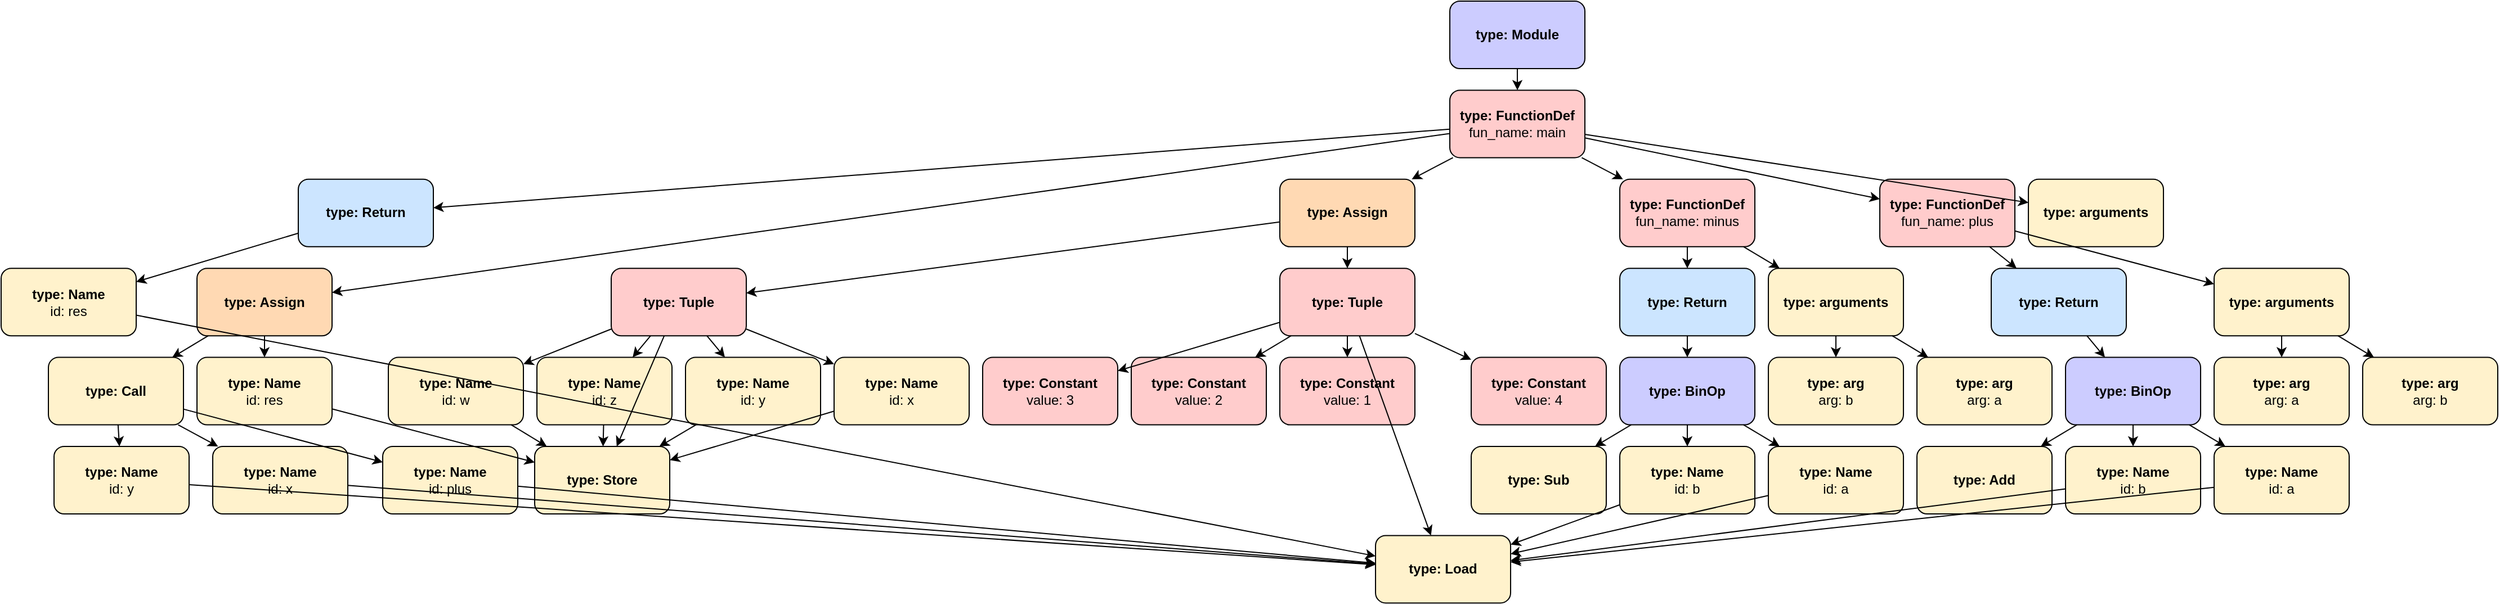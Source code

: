 <?xml version="1.0" ?>
<mxfile>
	<diagram id="RFndyrCF2-3MIdXtw8gX" name="Page-1">
		<mxGraphModel dx="422" dy="816" grid="1" gridSize="10" guides="1" tooltips="1" connect="1" arrows="1" fold="1" page="1" pageScale="1" pageWidth="850" pageHeight="1100" math="0" shadow="0">
			<root>
				<mxCell id="0"/>
				<mxCell id="1" parent="0"/>
				<mxCell id="4940006064" value="&lt;b&gt; type: Module&lt;/b&gt;" style="rounded=1;whiteSpace=wrap;html=1;fillColor=#CCCCFF;strokeColor=#000000;" parent="1" vertex="1">
					<mxGeometry x="1287.02" y="0.0" width="120" height="60" as="geometry"/>
				</mxCell>
				<mxCell id="4940006208" value="&lt;b&gt; type: FunctionDef&lt;/b&gt;&lt;br&gt;fun_name: main" style="rounded=1;whiteSpace=wrap;html=1;fillColor=#FFCCCC;strokeColor=#000000;" parent="1" vertex="1">
					<mxGeometry x="1287.02" y="79.2" width="120" height="60" as="geometry"/>
				</mxCell>
				<mxCell id="4940006256" value="&lt;b&gt; type: arguments&lt;/b&gt;" style="rounded=1;whiteSpace=wrap;html=1;fillColor=#FFF2CC;strokeColor=#000000;" parent="1" vertex="1">
					<mxGeometry x="1801.02" y="158.4" width="120" height="60" as="geometry"/>
				</mxCell>
				<mxCell id="4940016000" value="&lt;b&gt; type: FunctionDef&lt;/b&gt;&lt;br&gt;fun_name: plus" style="rounded=1;whiteSpace=wrap;html=1;fillColor=#FFCCCC;strokeColor=#000000;" parent="1" vertex="1">
					<mxGeometry x="1669.02" y="158.4" width="120" height="60" as="geometry"/>
				</mxCell>
				<mxCell id="4940019504" value="&lt;b&gt; type: arguments&lt;/b&gt;" style="rounded=1;whiteSpace=wrap;html=1;fillColor=#FFF2CC;strokeColor=#000000;" parent="1" vertex="1">
					<mxGeometry x="1966.02" y="237.6" width="120" height="60" as="geometry"/>
				</mxCell>
				<mxCell id="4940019456" value="&lt;b&gt; type: arg&lt;/b&gt;&lt;br&gt;arg: a" style="rounded=1;whiteSpace=wrap;html=1;fillColor=#FFF2CC;strokeColor=#000000;" parent="1" vertex="1">
					<mxGeometry x="1966.02" y="316.8" width="120" height="60" as="geometry"/>
				</mxCell>
				<mxCell id="4940019840" value="&lt;b&gt; type: arg&lt;/b&gt;&lt;br&gt;arg: b" style="rounded=1;whiteSpace=wrap;html=1;fillColor=#FFF2CC;strokeColor=#000000;" parent="1" vertex="1">
					<mxGeometry x="2098.019" y="316.8" width="120" height="60" as="geometry"/>
				</mxCell>
				<mxCell id="4951356704" value="&lt;b&gt; type: Return&lt;/b&gt;" style="rounded=1;whiteSpace=wrap;html=1;fillColor=#CCE5FF;strokeColor=#000000;" parent="1" vertex="1">
					<mxGeometry x="1768.02" y="237.6" width="120" height="60" as="geometry"/>
				</mxCell>
				<mxCell id="4951349600" value="&lt;b&gt; type: BinOp&lt;/b&gt;" style="rounded=1;whiteSpace=wrap;html=1;fillColor=#CCCCFF;strokeColor=#000000;" parent="1" vertex="1">
					<mxGeometry x="1834.02" y="316.8" width="120" height="60" as="geometry"/>
				</mxCell>
				<mxCell id="4951352048" value="&lt;b&gt; type: Name&lt;/b&gt;&lt;br&gt;id: a" style="rounded=1;whiteSpace=wrap;html=1;fillColor=#FFF2CC;strokeColor=#000000;" parent="1" vertex="1">
					<mxGeometry x="1966.02" y="396.0" width="120" height="60" as="geometry"/>
				</mxCell>
				<mxCell id="4307813232" value="&lt;b&gt; type: Load&lt;/b&gt;" style="rounded=1;whiteSpace=wrap;html=1;fillColor=#FFF2CC;strokeColor=#000000;" parent="1" vertex="1">
					<mxGeometry x="1221.02" y="475.2" width="120" height="60" as="geometry"/>
				</mxCell>
				<mxCell id="4307813808" value="&lt;b&gt; type: Add&lt;/b&gt;" style="rounded=1;whiteSpace=wrap;html=1;fillColor=#FFF2CC;strokeColor=#000000;" parent="1" vertex="1">
					<mxGeometry x="1702.02" y="396.0" width="120" height="60" as="geometry"/>
				</mxCell>
				<mxCell id="4951353728" value="&lt;b&gt; type: Name&lt;/b&gt;&lt;br&gt;id: b" style="rounded=1;whiteSpace=wrap;html=1;fillColor=#FFF2CC;strokeColor=#000000;" parent="1" vertex="1">
					<mxGeometry x="1834.02" y="396.0" width="120" height="60" as="geometry"/>
				</mxCell>
				<mxCell id="4951354112" value="&lt;b&gt; type: FunctionDef&lt;/b&gt;&lt;br&gt;fun_name: minus" style="rounded=1;whiteSpace=wrap;html=1;fillColor=#FFCCCC;strokeColor=#000000;" parent="1" vertex="1">
					<mxGeometry x="1438.02" y="158.4" width="120" height="60" as="geometry"/>
				</mxCell>
				<mxCell id="4951348880" value="&lt;b&gt; type: arguments&lt;/b&gt;" style="rounded=1;whiteSpace=wrap;html=1;fillColor=#FFF2CC;strokeColor=#000000;" parent="1" vertex="1">
					<mxGeometry x="1570.02" y="237.6" width="120" height="60" as="geometry"/>
				</mxCell>
				<mxCell id="4951344656" value="&lt;b&gt; type: arg&lt;/b&gt;&lt;br&gt;arg: a" style="rounded=1;whiteSpace=wrap;html=1;fillColor=#FFF2CC;strokeColor=#000000;" parent="1" vertex="1">
					<mxGeometry x="1702.02" y="316.8" width="120" height="60" as="geometry"/>
				</mxCell>
				<mxCell id="4951345184" value="&lt;b&gt; type: arg&lt;/b&gt;&lt;br&gt;arg: b" style="rounded=1;whiteSpace=wrap;html=1;fillColor=#FFF2CC;strokeColor=#000000;" parent="1" vertex="1">
					<mxGeometry x="1570.02" y="316.8" width="120" height="60" as="geometry"/>
				</mxCell>
				<mxCell id="4951352864" value="&lt;b&gt; type: Return&lt;/b&gt;" style="rounded=1;whiteSpace=wrap;html=1;fillColor=#CCE5FF;strokeColor=#000000;" parent="1" vertex="1">
					<mxGeometry x="1438.02" y="237.6" width="120" height="60" as="geometry"/>
				</mxCell>
				<mxCell id="4951344560" value="&lt;b&gt; type: BinOp&lt;/b&gt;" style="rounded=1;whiteSpace=wrap;html=1;fillColor=#CCCCFF;strokeColor=#000000;" parent="1" vertex="1">
					<mxGeometry x="1438.02" y="316.8" width="120" height="60" as="geometry"/>
				</mxCell>
				<mxCell id="4951354304" value="&lt;b&gt; type: Name&lt;/b&gt;&lt;br&gt;id: a" style="rounded=1;whiteSpace=wrap;html=1;fillColor=#FFF2CC;strokeColor=#000000;" parent="1" vertex="1">
					<mxGeometry x="1570.02" y="396.0" width="120" height="60" as="geometry"/>
				</mxCell>
				<mxCell id="4307813904" value="&lt;b&gt; type: Sub&lt;/b&gt;" style="rounded=1;whiteSpace=wrap;html=1;fillColor=#FFF2CC;strokeColor=#000000;" parent="1" vertex="1">
					<mxGeometry x="1306.02" y="396.0" width="120" height="60" as="geometry"/>
				</mxCell>
				<mxCell id="4951353584" value="&lt;b&gt; type: Name&lt;/b&gt;&lt;br&gt;id: b" style="rounded=1;whiteSpace=wrap;html=1;fillColor=#FFF2CC;strokeColor=#000000;" parent="1" vertex="1">
					<mxGeometry x="1438.02" y="396.0" width="120" height="60" as="geometry"/>
				</mxCell>
				<mxCell id="4951346480" value="&lt;b&gt; type: Assign&lt;/b&gt;" style="rounded=1;whiteSpace=wrap;html=1;fillColor=#FFD9B3;strokeColor=#000000;" parent="1" vertex="1">
					<mxGeometry x="1136.0" y="158.4" width="120" height="60" as="geometry"/>
				</mxCell>
				<mxCell id="4951345664" value="&lt;b&gt; type: Tuple&lt;/b&gt;" style="rounded=1;whiteSpace=wrap;html=1;fillColor=#FFCCCC;strokeColor=#000000;" parent="1" vertex="1">
					<mxGeometry x="542.0" y="237.6" width="120" height="60" as="geometry"/>
				</mxCell>
				<mxCell id="4951353632" value="&lt;b&gt; type: Name&lt;/b&gt;&lt;br&gt;id: x" style="rounded=1;whiteSpace=wrap;html=1;fillColor=#FFF2CC;strokeColor=#000000;" parent="1" vertex="1">
					<mxGeometry x="740.0" y="316.8" width="120" height="60" as="geometry"/>
				</mxCell>
				<mxCell id="4307813328" value="&lt;b&gt; type: Store&lt;/b&gt;" style="rounded=1;whiteSpace=wrap;html=1;fillColor=#FFF2CC;strokeColor=#000000;" parent="1" vertex="1">
					<mxGeometry x="474.0" y="396.0" width="120" height="60" as="geometry"/>
				</mxCell>
				<mxCell id="4951357952" value="&lt;b&gt; type: Name&lt;/b&gt;&lt;br&gt;id: y" style="rounded=1;whiteSpace=wrap;html=1;fillColor=#FFF2CC;strokeColor=#000000;" parent="1" vertex="1">
					<mxGeometry x="608.0" y="316.8" width="120" height="60" as="geometry"/>
				</mxCell>
				<mxCell id="4951346960" value="&lt;b&gt; type: Name&lt;/b&gt;&lt;br&gt;id: z" style="rounded=1;whiteSpace=wrap;html=1;fillColor=#FFF2CC;strokeColor=#000000;" parent="1" vertex="1">
					<mxGeometry x="476.0" y="316.8" width="120" height="60" as="geometry"/>
				</mxCell>
				<mxCell id="4951343456" value="&lt;b&gt; type: Name&lt;/b&gt;&lt;br&gt;id: w" style="rounded=1;whiteSpace=wrap;html=1;fillColor=#FFF2CC;strokeColor=#000000;" parent="1" vertex="1">
					<mxGeometry x="344.0" y="316.8" width="120" height="60" as="geometry"/>
				</mxCell>
				<mxCell id="4951354016" value="&lt;b&gt; type: Tuple&lt;/b&gt;" style="rounded=1;whiteSpace=wrap;html=1;fillColor=#FFCCCC;strokeColor=#000000;" parent="1" vertex="1">
					<mxGeometry x="1136.0" y="237.6" width="120" height="60" as="geometry"/>
				</mxCell>
				<mxCell id="4951350608" value="&lt;b&gt; type: Constant&lt;/b&gt;&lt;br&gt;value: 1" style="rounded=1;whiteSpace=wrap;html=1;fillColor=#FFCCCC;strokeColor=#000000;" parent="1" vertex="1">
					<mxGeometry x="1136.0" y="316.8" width="120" height="60" as="geometry"/>
				</mxCell>
				<mxCell id="4951347392" value="&lt;b&gt; type: Constant&lt;/b&gt;&lt;br&gt;value: 2" style="rounded=1;whiteSpace=wrap;html=1;fillColor=#FFCCCC;strokeColor=#000000;" parent="1" vertex="1">
					<mxGeometry x="1004.0" y="316.8" width="120" height="60" as="geometry"/>
				</mxCell>
				<mxCell id="4951355792" value="&lt;b&gt; type: Constant&lt;/b&gt;&lt;br&gt;value: 3" style="rounded=1;whiteSpace=wrap;html=1;fillColor=#FFCCCC;strokeColor=#000000;" parent="1" vertex="1">
					<mxGeometry x="872.0" y="316.8" width="120" height="60" as="geometry"/>
				</mxCell>
				<mxCell id="4951359104" value="&lt;b&gt; type: Constant&lt;/b&gt;&lt;br&gt;value: 4" style="rounded=1;whiteSpace=wrap;html=1;fillColor=#FFCCCC;strokeColor=#000000;" parent="1" vertex="1">
					<mxGeometry x="1306.02" y="316.8" width="120" height="60" as="geometry"/>
				</mxCell>
				<mxCell id="4951355456" value="&lt;b&gt; type: Assign&lt;/b&gt;" style="rounded=1;whiteSpace=wrap;html=1;fillColor=#FFD9B3;strokeColor=#000000;" parent="1" vertex="1">
					<mxGeometry x="174.0" y="237.6" width="120" height="60" as="geometry"/>
				</mxCell>
				<mxCell id="4951344512" value="&lt;b&gt; type: Name&lt;/b&gt;&lt;br&gt;id: res" style="rounded=1;whiteSpace=wrap;html=1;fillColor=#FFF2CC;strokeColor=#000000;" parent="1" vertex="1">
					<mxGeometry x="174.0" y="316.8" width="120" height="60" as="geometry"/>
				</mxCell>
				<mxCell id="4951350848" value="&lt;b&gt; type: Call&lt;/b&gt;" style="rounded=1;whiteSpace=wrap;html=1;fillColor=#FFF2CC;strokeColor=#000000;" parent="1" vertex="1">
					<mxGeometry x="42.0" y="316.8" width="120" height="60" as="geometry"/>
				</mxCell>
				<mxCell id="4951344416" value="&lt;b&gt; type: Name&lt;/b&gt;&lt;br&gt;id: plus" style="rounded=1;whiteSpace=wrap;html=1;fillColor=#FFF2CC;strokeColor=#000000;" parent="1" vertex="1">
					<mxGeometry x="339.0" y="396.0" width="120" height="60" as="geometry"/>
				</mxCell>
				<mxCell id="4951348256" value="&lt;b&gt; type: Name&lt;/b&gt;&lt;br&gt;id: x" style="rounded=1;whiteSpace=wrap;html=1;fillColor=#FFF2CC;strokeColor=#000000;" parent="1" vertex="1">
					<mxGeometry x="188.0" y="396.0" width="120" height="60" as="geometry"/>
				</mxCell>
				<mxCell id="4951348544" value="&lt;b&gt; type: Name&lt;/b&gt;&lt;br&gt;id: y" style="rounded=1;whiteSpace=wrap;html=1;fillColor=#FFF2CC;strokeColor=#000000;" parent="1" vertex="1">
					<mxGeometry x="47.0" y="396.0" width="120" height="60" as="geometry"/>
				</mxCell>
				<mxCell id="4951343744" value="&lt;b&gt; type: Return&lt;/b&gt;" style="rounded=1;whiteSpace=wrap;html=1;fillColor=#CCE5FF;strokeColor=#000000;" parent="1" vertex="1">
					<mxGeometry x="264.0" y="158.4" width="120" height="60" as="geometry"/>
				</mxCell>
				<mxCell id="4951348064" value="&lt;b&gt; type: Name&lt;/b&gt;&lt;br&gt;id: res" style="rounded=1;whiteSpace=wrap;html=1;fillColor=#FFF2CC;strokeColor=#000000;" parent="1" vertex="1">
					<mxGeometry x="0.0" y="237.6" width="120" height="60" as="geometry"/>
				</mxCell>
				<mxCell id="4940006064_4940006208" value="" style="endArrow=classic;html=1;" parent="1" source="4940006064" target="4940006208" edge="1">
					<mxGeometry width="50" height="50" relative="1" as="geometry">
						<mxPoint x="400" y="440" as="sourcePoint"/>
						<mxPoint x="450" y="390" as="targetPoint"/>
					</mxGeometry>
				</mxCell>
				<mxCell id="4940006208_4940006256" value="" style="endArrow=classic;html=1;" parent="1" source="4940006208" target="4940006256" edge="1">
					<mxGeometry width="50" height="50" relative="1" as="geometry">
						<mxPoint x="400" y="440" as="sourcePoint"/>
						<mxPoint x="450" y="390" as="targetPoint"/>
					</mxGeometry>
				</mxCell>
				<mxCell id="4940006208_4940016000" value="" style="endArrow=classic;html=1;" parent="1" source="4940006208" target="4940016000" edge="1">
					<mxGeometry width="50" height="50" relative="1" as="geometry">
						<mxPoint x="400" y="440" as="sourcePoint"/>
						<mxPoint x="450" y="390" as="targetPoint"/>
					</mxGeometry>
				</mxCell>
				<mxCell id="4940006208_4951354112" value="" style="endArrow=classic;html=1;" parent="1" source="4940006208" target="4951354112" edge="1">
					<mxGeometry width="50" height="50" relative="1" as="geometry">
						<mxPoint x="400" y="440" as="sourcePoint"/>
						<mxPoint x="450" y="390" as="targetPoint"/>
					</mxGeometry>
				</mxCell>
				<mxCell id="4940006208_4951346480" value="" style="endArrow=classic;html=1;" parent="1" source="4940006208" target="4951346480" edge="1">
					<mxGeometry width="50" height="50" relative="1" as="geometry">
						<mxPoint x="400" y="440" as="sourcePoint"/>
						<mxPoint x="450" y="390" as="targetPoint"/>
					</mxGeometry>
				</mxCell>
				<mxCell id="4940006208_4951355456" value="" style="endArrow=classic;html=1;" parent="1" source="4940006208" target="4951355456" edge="1">
					<mxGeometry width="50" height="50" relative="1" as="geometry">
						<mxPoint x="400" y="440" as="sourcePoint"/>
						<mxPoint x="450" y="390" as="targetPoint"/>
					</mxGeometry>
				</mxCell>
				<mxCell id="4940006208_4951343744" value="" style="endArrow=classic;html=1;" parent="1" source="4940006208" target="4951343744" edge="1">
					<mxGeometry width="50" height="50" relative="1" as="geometry">
						<mxPoint x="400" y="440" as="sourcePoint"/>
						<mxPoint x="450" y="390" as="targetPoint"/>
					</mxGeometry>
				</mxCell>
				<mxCell id="4940016000_4940019504" value="" style="endArrow=classic;html=1;" parent="1" source="4940016000" target="4940019504" edge="1">
					<mxGeometry width="50" height="50" relative="1" as="geometry">
						<mxPoint x="400" y="440" as="sourcePoint"/>
						<mxPoint x="450" y="390" as="targetPoint"/>
					</mxGeometry>
				</mxCell>
				<mxCell id="4940016000_4951356704" value="" style="endArrow=classic;html=1;" parent="1" source="4940016000" target="4951356704" edge="1">
					<mxGeometry width="50" height="50" relative="1" as="geometry">
						<mxPoint x="400" y="440" as="sourcePoint"/>
						<mxPoint x="450" y="390" as="targetPoint"/>
					</mxGeometry>
				</mxCell>
				<mxCell id="4940019504_4940019456" value="" style="endArrow=classic;html=1;" parent="1" source="4940019504" target="4940019456" edge="1">
					<mxGeometry width="50" height="50" relative="1" as="geometry">
						<mxPoint x="400" y="440" as="sourcePoint"/>
						<mxPoint x="450" y="390" as="targetPoint"/>
					</mxGeometry>
				</mxCell>
				<mxCell id="4940019504_4940019840" value="" style="endArrow=classic;html=1;" parent="1" source="4940019504" target="4940019840" edge="1">
					<mxGeometry width="50" height="50" relative="1" as="geometry">
						<mxPoint x="400" y="440" as="sourcePoint"/>
						<mxPoint x="450" y="390" as="targetPoint"/>
					</mxGeometry>
				</mxCell>
				<mxCell id="4951356704_4951349600" value="" style="endArrow=classic;html=1;" parent="1" source="4951356704" target="4951349600" edge="1">
					<mxGeometry width="50" height="50" relative="1" as="geometry">
						<mxPoint x="400" y="440" as="sourcePoint"/>
						<mxPoint x="450" y="390" as="targetPoint"/>
					</mxGeometry>
				</mxCell>
				<mxCell id="4951349600_4951352048" value="" style="endArrow=classic;html=1;" parent="1" source="4951349600" target="4951352048" edge="1">
					<mxGeometry width="50" height="50" relative="1" as="geometry">
						<mxPoint x="400" y="440" as="sourcePoint"/>
						<mxPoint x="450" y="390" as="targetPoint"/>
					</mxGeometry>
				</mxCell>
				<mxCell id="4951349600_4307813808" value="" style="endArrow=classic;html=1;" parent="1" source="4951349600" target="4307813808" edge="1">
					<mxGeometry width="50" height="50" relative="1" as="geometry">
						<mxPoint x="400" y="440" as="sourcePoint"/>
						<mxPoint x="450" y="390" as="targetPoint"/>
					</mxGeometry>
				</mxCell>
				<mxCell id="4951349600_4951353728" value="" style="endArrow=classic;html=1;" parent="1" source="4951349600" target="4951353728" edge="1">
					<mxGeometry width="50" height="50" relative="1" as="geometry">
						<mxPoint x="400" y="440" as="sourcePoint"/>
						<mxPoint x="450" y="390" as="targetPoint"/>
					</mxGeometry>
				</mxCell>
				<mxCell id="4951352048_4307813232" value="" style="endArrow=classic;html=1;" parent="1" source="4951352048" target="4307813232" edge="1">
					<mxGeometry width="50" height="50" relative="1" as="geometry">
						<mxPoint x="400" y="440" as="sourcePoint"/>
						<mxPoint x="450" y="390" as="targetPoint"/>
					</mxGeometry>
				</mxCell>
				<mxCell id="4951353728_4307813232" value="" style="endArrow=classic;html=1;" parent="1" source="4951353728" target="4307813232" edge="1">
					<mxGeometry width="50" height="50" relative="1" as="geometry">
						<mxPoint x="400" y="440" as="sourcePoint"/>
						<mxPoint x="450" y="390" as="targetPoint"/>
					</mxGeometry>
				</mxCell>
				<mxCell id="4951354112_4951348880" value="" style="endArrow=classic;html=1;" parent="1" source="4951354112" target="4951348880" edge="1">
					<mxGeometry width="50" height="50" relative="1" as="geometry">
						<mxPoint x="400" y="440" as="sourcePoint"/>
						<mxPoint x="450" y="390" as="targetPoint"/>
					</mxGeometry>
				</mxCell>
				<mxCell id="4951354112_4951352864" value="" style="endArrow=classic;html=1;" parent="1" source="4951354112" target="4951352864" edge="1">
					<mxGeometry width="50" height="50" relative="1" as="geometry">
						<mxPoint x="400" y="440" as="sourcePoint"/>
						<mxPoint x="450" y="390" as="targetPoint"/>
					</mxGeometry>
				</mxCell>
				<mxCell id="4951348880_4951344656" value="" style="endArrow=classic;html=1;" parent="1" source="4951348880" target="4951344656" edge="1">
					<mxGeometry width="50" height="50" relative="1" as="geometry">
						<mxPoint x="400" y="440" as="sourcePoint"/>
						<mxPoint x="450" y="390" as="targetPoint"/>
					</mxGeometry>
				</mxCell>
				<mxCell id="4951348880_4951345184" value="" style="endArrow=classic;html=1;" parent="1" source="4951348880" target="4951345184" edge="1">
					<mxGeometry width="50" height="50" relative="1" as="geometry">
						<mxPoint x="400" y="440" as="sourcePoint"/>
						<mxPoint x="450" y="390" as="targetPoint"/>
					</mxGeometry>
				</mxCell>
				<mxCell id="4951352864_4951344560" value="" style="endArrow=classic;html=1;" parent="1" source="4951352864" target="4951344560" edge="1">
					<mxGeometry width="50" height="50" relative="1" as="geometry">
						<mxPoint x="400" y="440" as="sourcePoint"/>
						<mxPoint x="450" y="390" as="targetPoint"/>
					</mxGeometry>
				</mxCell>
				<mxCell id="4951344560_4951354304" value="" style="endArrow=classic;html=1;" parent="1" source="4951344560" target="4951354304" edge="1">
					<mxGeometry width="50" height="50" relative="1" as="geometry">
						<mxPoint x="400" y="440" as="sourcePoint"/>
						<mxPoint x="450" y="390" as="targetPoint"/>
					</mxGeometry>
				</mxCell>
				<mxCell id="4951344560_4307813904" value="" style="endArrow=classic;html=1;" parent="1" source="4951344560" target="4307813904" edge="1">
					<mxGeometry width="50" height="50" relative="1" as="geometry">
						<mxPoint x="400" y="440" as="sourcePoint"/>
						<mxPoint x="450" y="390" as="targetPoint"/>
					</mxGeometry>
				</mxCell>
				<mxCell id="4951344560_4951353584" value="" style="endArrow=classic;html=1;" parent="1" source="4951344560" target="4951353584" edge="1">
					<mxGeometry width="50" height="50" relative="1" as="geometry">
						<mxPoint x="400" y="440" as="sourcePoint"/>
						<mxPoint x="450" y="390" as="targetPoint"/>
					</mxGeometry>
				</mxCell>
				<mxCell id="4951354304_4307813232" value="" style="endArrow=classic;html=1;" parent="1" source="4951354304" target="4307813232" edge="1">
					<mxGeometry width="50" height="50" relative="1" as="geometry">
						<mxPoint x="400" y="440" as="sourcePoint"/>
						<mxPoint x="450" y="390" as="targetPoint"/>
					</mxGeometry>
				</mxCell>
				<mxCell id="4951353584_4307813232" value="" style="endArrow=classic;html=1;" parent="1" source="4951353584" target="4307813232" edge="1">
					<mxGeometry width="50" height="50" relative="1" as="geometry">
						<mxPoint x="400" y="440" as="sourcePoint"/>
						<mxPoint x="450" y="390" as="targetPoint"/>
					</mxGeometry>
				</mxCell>
				<mxCell id="4951346480_4951345664" value="" style="endArrow=classic;html=1;" parent="1" source="4951346480" target="4951345664" edge="1">
					<mxGeometry width="50" height="50" relative="1" as="geometry">
						<mxPoint x="400" y="440" as="sourcePoint"/>
						<mxPoint x="450" y="390" as="targetPoint"/>
					</mxGeometry>
				</mxCell>
				<mxCell id="4951346480_4951354016" value="" style="endArrow=classic;html=1;" parent="1" source="4951346480" target="4951354016" edge="1">
					<mxGeometry width="50" height="50" relative="1" as="geometry">
						<mxPoint x="400" y="440" as="sourcePoint"/>
						<mxPoint x="450" y="390" as="targetPoint"/>
					</mxGeometry>
				</mxCell>
				<mxCell id="4951345664_4951353632" value="" style="endArrow=classic;html=1;" parent="1" source="4951345664" target="4951353632" edge="1">
					<mxGeometry width="50" height="50" relative="1" as="geometry">
						<mxPoint x="400" y="440" as="sourcePoint"/>
						<mxPoint x="450" y="390" as="targetPoint"/>
					</mxGeometry>
				</mxCell>
				<mxCell id="4951345664_4951357952" value="" style="endArrow=classic;html=1;" parent="1" source="4951345664" target="4951357952" edge="1">
					<mxGeometry width="50" height="50" relative="1" as="geometry">
						<mxPoint x="400" y="440" as="sourcePoint"/>
						<mxPoint x="450" y="390" as="targetPoint"/>
					</mxGeometry>
				</mxCell>
				<mxCell id="4951345664_4951346960" value="" style="endArrow=classic;html=1;" parent="1" source="4951345664" target="4951346960" edge="1">
					<mxGeometry width="50" height="50" relative="1" as="geometry">
						<mxPoint x="400" y="440" as="sourcePoint"/>
						<mxPoint x="450" y="390" as="targetPoint"/>
					</mxGeometry>
				</mxCell>
				<mxCell id="4951345664_4951343456" value="" style="endArrow=classic;html=1;" parent="1" source="4951345664" target="4951343456" edge="1">
					<mxGeometry width="50" height="50" relative="1" as="geometry">
						<mxPoint x="400" y="440" as="sourcePoint"/>
						<mxPoint x="450" y="390" as="targetPoint"/>
					</mxGeometry>
				</mxCell>
				<mxCell id="4951345664_4307813328" value="" style="endArrow=classic;html=1;" parent="1" source="4951345664" target="4307813328" edge="1">
					<mxGeometry width="50" height="50" relative="1" as="geometry">
						<mxPoint x="400" y="440" as="sourcePoint"/>
						<mxPoint x="450" y="390" as="targetPoint"/>
					</mxGeometry>
				</mxCell>
				<mxCell id="4951353632_4307813328" value="" style="endArrow=classic;html=1;" parent="1" source="4951353632" target="4307813328" edge="1">
					<mxGeometry width="50" height="50" relative="1" as="geometry">
						<mxPoint x="400" y="440" as="sourcePoint"/>
						<mxPoint x="450" y="390" as="targetPoint"/>
					</mxGeometry>
				</mxCell>
				<mxCell id="4951357952_4307813328" value="" style="endArrow=classic;html=1;" parent="1" source="4951357952" target="4307813328" edge="1">
					<mxGeometry width="50" height="50" relative="1" as="geometry">
						<mxPoint x="400" y="440" as="sourcePoint"/>
						<mxPoint x="450" y="390" as="targetPoint"/>
					</mxGeometry>
				</mxCell>
				<mxCell id="4951346960_4307813328" value="" style="endArrow=classic;html=1;" parent="1" source="4951346960" target="4307813328" edge="1">
					<mxGeometry width="50" height="50" relative="1" as="geometry">
						<mxPoint x="400" y="440" as="sourcePoint"/>
						<mxPoint x="450" y="390" as="targetPoint"/>
					</mxGeometry>
				</mxCell>
				<mxCell id="4951343456_4307813328" value="" style="endArrow=classic;html=1;" parent="1" source="4951343456" target="4307813328" edge="1">
					<mxGeometry width="50" height="50" relative="1" as="geometry">
						<mxPoint x="400" y="440" as="sourcePoint"/>
						<mxPoint x="450" y="390" as="targetPoint"/>
					</mxGeometry>
				</mxCell>
				<mxCell id="4951354016_4951350608" value="" style="endArrow=classic;html=1;" parent="1" source="4951354016" target="4951350608" edge="1">
					<mxGeometry width="50" height="50" relative="1" as="geometry">
						<mxPoint x="400" y="440" as="sourcePoint"/>
						<mxPoint x="450" y="390" as="targetPoint"/>
					</mxGeometry>
				</mxCell>
				<mxCell id="4951354016_4951347392" value="" style="endArrow=classic;html=1;" parent="1" source="4951354016" target="4951347392" edge="1">
					<mxGeometry width="50" height="50" relative="1" as="geometry">
						<mxPoint x="400" y="440" as="sourcePoint"/>
						<mxPoint x="450" y="390" as="targetPoint"/>
					</mxGeometry>
				</mxCell>
				<mxCell id="4951354016_4951355792" value="" style="endArrow=classic;html=1;" parent="1" source="4951354016" target="4951355792" edge="1">
					<mxGeometry width="50" height="50" relative="1" as="geometry">
						<mxPoint x="400" y="440" as="sourcePoint"/>
						<mxPoint x="450" y="390" as="targetPoint"/>
					</mxGeometry>
				</mxCell>
				<mxCell id="4951354016_4951359104" value="" style="endArrow=classic;html=1;" parent="1" source="4951354016" target="4951359104" edge="1">
					<mxGeometry width="50" height="50" relative="1" as="geometry">
						<mxPoint x="400" y="440" as="sourcePoint"/>
						<mxPoint x="450" y="390" as="targetPoint"/>
					</mxGeometry>
				</mxCell>
				<mxCell id="4951354016_4307813232" value="" style="endArrow=classic;html=1;" parent="1" source="4951354016" target="4307813232" edge="1">
					<mxGeometry width="50" height="50" relative="1" as="geometry">
						<mxPoint x="400" y="440" as="sourcePoint"/>
						<mxPoint x="450" y="390" as="targetPoint"/>
					</mxGeometry>
				</mxCell>
				<mxCell id="4951355456_4951344512" value="" style="endArrow=classic;html=1;" parent="1" source="4951355456" target="4951344512" edge="1">
					<mxGeometry width="50" height="50" relative="1" as="geometry">
						<mxPoint x="400" y="440" as="sourcePoint"/>
						<mxPoint x="450" y="390" as="targetPoint"/>
					</mxGeometry>
				</mxCell>
				<mxCell id="4951355456_4951350848" value="" style="endArrow=classic;html=1;" parent="1" source="4951355456" target="4951350848" edge="1">
					<mxGeometry width="50" height="50" relative="1" as="geometry">
						<mxPoint x="400" y="440" as="sourcePoint"/>
						<mxPoint x="450" y="390" as="targetPoint"/>
					</mxGeometry>
				</mxCell>
				<mxCell id="4951344512_4307813328" value="" style="endArrow=classic;html=1;" parent="1" source="4951344512" target="4307813328" edge="1">
					<mxGeometry width="50" height="50" relative="1" as="geometry">
						<mxPoint x="400" y="440" as="sourcePoint"/>
						<mxPoint x="450" y="390" as="targetPoint"/>
					</mxGeometry>
				</mxCell>
				<mxCell id="4951350848_4951344416" value="" style="endArrow=classic;html=1;" parent="1" source="4951350848" target="4951344416" edge="1">
					<mxGeometry width="50" height="50" relative="1" as="geometry">
						<mxPoint x="400" y="440" as="sourcePoint"/>
						<mxPoint x="450" y="390" as="targetPoint"/>
					</mxGeometry>
				</mxCell>
				<mxCell id="4951350848_4951348256" value="" style="endArrow=classic;html=1;" parent="1" source="4951350848" target="4951348256" edge="1">
					<mxGeometry width="50" height="50" relative="1" as="geometry">
						<mxPoint x="400" y="440" as="sourcePoint"/>
						<mxPoint x="450" y="390" as="targetPoint"/>
					</mxGeometry>
				</mxCell>
				<mxCell id="4951350848_4951348544" value="" style="endArrow=classic;html=1;" parent="1" source="4951350848" target="4951348544" edge="1">
					<mxGeometry width="50" height="50" relative="1" as="geometry">
						<mxPoint x="400" y="440" as="sourcePoint"/>
						<mxPoint x="450" y="390" as="targetPoint"/>
					</mxGeometry>
				</mxCell>
				<mxCell id="4951344416_4307813232" value="" style="endArrow=classic;html=1;" parent="1" source="4951344416" target="4307813232" edge="1">
					<mxGeometry width="50" height="50" relative="1" as="geometry">
						<mxPoint x="400" y="440" as="sourcePoint"/>
						<mxPoint x="450" y="390" as="targetPoint"/>
					</mxGeometry>
				</mxCell>
				<mxCell id="4951348256_4307813232" value="" style="endArrow=classic;html=1;" parent="1" source="4951348256" target="4307813232" edge="1">
					<mxGeometry width="50" height="50" relative="1" as="geometry">
						<mxPoint x="400" y="440" as="sourcePoint"/>
						<mxPoint x="450" y="390" as="targetPoint"/>
					</mxGeometry>
				</mxCell>
				<mxCell id="4951348544_4307813232" value="" style="endArrow=classic;html=1;" parent="1" source="4951348544" target="4307813232" edge="1">
					<mxGeometry width="50" height="50" relative="1" as="geometry">
						<mxPoint x="400" y="440" as="sourcePoint"/>
						<mxPoint x="450" y="390" as="targetPoint"/>
					</mxGeometry>
				</mxCell>
				<mxCell id="4951343744_4951348064" value="" style="endArrow=classic;html=1;" parent="1" source="4951343744" target="4951348064" edge="1">
					<mxGeometry width="50" height="50" relative="1" as="geometry">
						<mxPoint x="400" y="440" as="sourcePoint"/>
						<mxPoint x="450" y="390" as="targetPoint"/>
					</mxGeometry>
				</mxCell>
				<mxCell id="4951348064_4307813232" value="" style="endArrow=classic;html=1;" parent="1" source="4951348064" target="4307813232" edge="1">
					<mxGeometry width="50" height="50" relative="1" as="geometry">
						<mxPoint x="400" y="440" as="sourcePoint"/>
						<mxPoint x="450" y="390" as="targetPoint"/>
					</mxGeometry>
				</mxCell>
			</root>
		</mxGraphModel>
	</diagram>
</mxfile>
